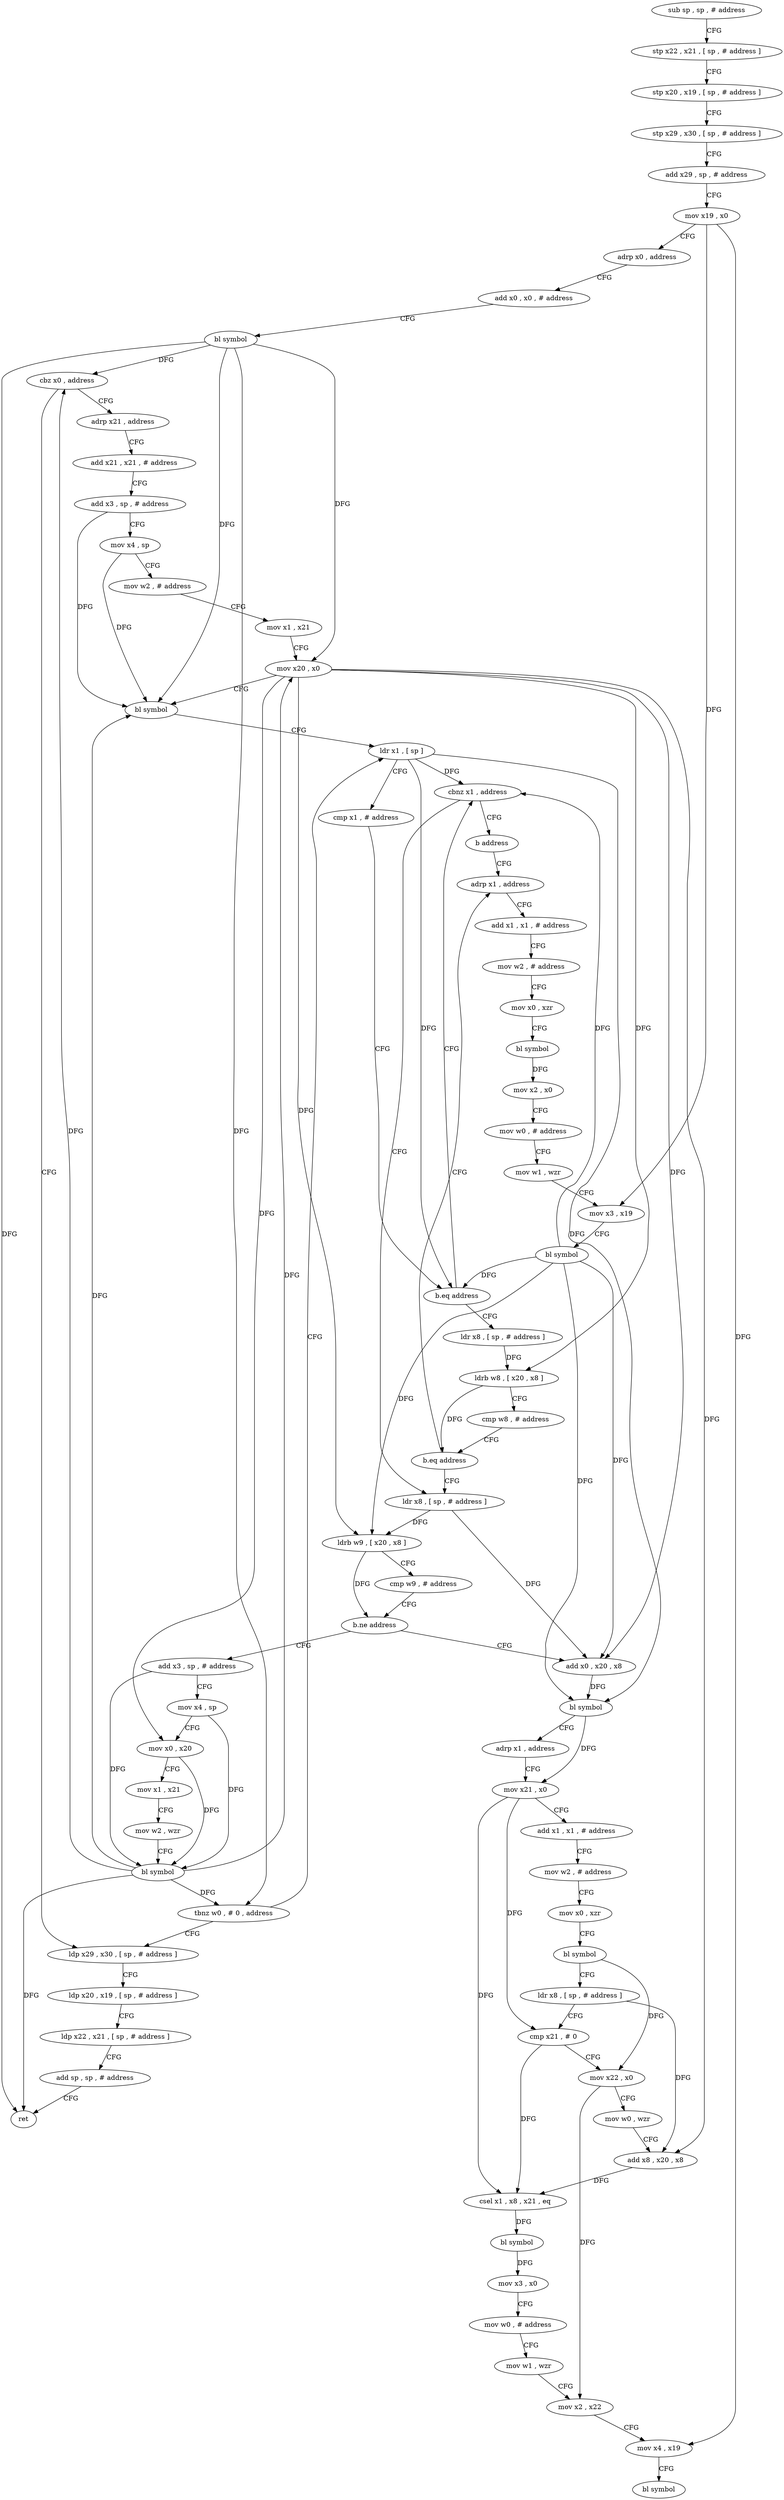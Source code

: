 digraph "func" {
"4253332" [label = "sub sp , sp , # address" ]
"4253336" [label = "stp x22 , x21 , [ sp , # address ]" ]
"4253340" [label = "stp x20 , x19 , [ sp , # address ]" ]
"4253344" [label = "stp x29 , x30 , [ sp , # address ]" ]
"4253348" [label = "add x29 , sp , # address" ]
"4253352" [label = "mov x19 , x0" ]
"4253356" [label = "adrp x0 , address" ]
"4253360" [label = "add x0 , x0 , # address" ]
"4253364" [label = "bl symbol" ]
"4253368" [label = "cbz x0 , address" ]
"4253484" [label = "ldp x29 , x30 , [ sp , # address ]" ]
"4253372" [label = "adrp x21 , address" ]
"4253488" [label = "ldp x20 , x19 , [ sp , # address ]" ]
"4253492" [label = "ldp x22 , x21 , [ sp , # address ]" ]
"4253496" [label = "add sp , sp , # address" ]
"4253500" [label = "ret" ]
"4253376" [label = "add x21 , x21 , # address" ]
"4253380" [label = "add x3 , sp , # address" ]
"4253384" [label = "mov x4 , sp" ]
"4253388" [label = "mov w2 , # address" ]
"4253392" [label = "mov x1 , x21" ]
"4253396" [label = "mov x20 , x0" ]
"4253400" [label = "bl symbol" ]
"4253404" [label = "ldr x1 , [ sp ]" ]
"4253424" [label = "ldr x8 , [ sp , # address ]" ]
"4253428" [label = "ldrb w8 , [ x20 , x8 ]" ]
"4253432" [label = "cmp w8 , # address" ]
"4253436" [label = "b.eq address" ]
"4253504" [label = "adrp x1 , address" ]
"4253440" [label = "ldr x8 , [ sp , # address ]" ]
"4253416" [label = "cbnz x1 , address" ]
"4253420" [label = "b address" ]
"4253508" [label = "add x1 , x1 , # address" ]
"4253512" [label = "mov w2 , # address" ]
"4253516" [label = "mov x0 , xzr" ]
"4253520" [label = "bl symbol" ]
"4253524" [label = "mov x2 , x0" ]
"4253528" [label = "mov w0 , # address" ]
"4253532" [label = "mov w1 , wzr" ]
"4253536" [label = "mov x3 , x19" ]
"4253540" [label = "bl symbol" ]
"4253544" [label = "add x0 , x20 , x8" ]
"4253444" [label = "ldrb w9 , [ x20 , x8 ]" ]
"4253448" [label = "cmp w9 , # address" ]
"4253452" [label = "b.ne address" ]
"4253456" [label = "add x3 , sp , # address" ]
"4253548" [label = "bl symbol" ]
"4253552" [label = "adrp x1 , address" ]
"4253556" [label = "mov x21 , x0" ]
"4253560" [label = "add x1 , x1 , # address" ]
"4253564" [label = "mov w2 , # address" ]
"4253568" [label = "mov x0 , xzr" ]
"4253572" [label = "bl symbol" ]
"4253576" [label = "ldr x8 , [ sp , # address ]" ]
"4253580" [label = "cmp x21 , # 0" ]
"4253584" [label = "mov x22 , x0" ]
"4253588" [label = "mov w0 , wzr" ]
"4253592" [label = "add x8 , x20 , x8" ]
"4253596" [label = "csel x1 , x8 , x21 , eq" ]
"4253600" [label = "bl symbol" ]
"4253604" [label = "mov x3 , x0" ]
"4253608" [label = "mov w0 , # address" ]
"4253612" [label = "mov w1 , wzr" ]
"4253616" [label = "mov x2 , x22" ]
"4253620" [label = "mov x4 , x19" ]
"4253624" [label = "bl symbol" ]
"4253460" [label = "mov x4 , sp" ]
"4253464" [label = "mov x0 , x20" ]
"4253468" [label = "mov x1 , x21" ]
"4253472" [label = "mov w2 , wzr" ]
"4253476" [label = "bl symbol" ]
"4253480" [label = "tbnz w0 , # 0 , address" ]
"4253408" [label = "cmp x1 , # address" ]
"4253412" [label = "b.eq address" ]
"4253332" -> "4253336" [ label = "CFG" ]
"4253336" -> "4253340" [ label = "CFG" ]
"4253340" -> "4253344" [ label = "CFG" ]
"4253344" -> "4253348" [ label = "CFG" ]
"4253348" -> "4253352" [ label = "CFG" ]
"4253352" -> "4253356" [ label = "CFG" ]
"4253352" -> "4253536" [ label = "DFG" ]
"4253352" -> "4253620" [ label = "DFG" ]
"4253356" -> "4253360" [ label = "CFG" ]
"4253360" -> "4253364" [ label = "CFG" ]
"4253364" -> "4253368" [ label = "DFG" ]
"4253364" -> "4253500" [ label = "DFG" ]
"4253364" -> "4253396" [ label = "DFG" ]
"4253364" -> "4253400" [ label = "DFG" ]
"4253364" -> "4253480" [ label = "DFG" ]
"4253368" -> "4253484" [ label = "CFG" ]
"4253368" -> "4253372" [ label = "CFG" ]
"4253484" -> "4253488" [ label = "CFG" ]
"4253372" -> "4253376" [ label = "CFG" ]
"4253488" -> "4253492" [ label = "CFG" ]
"4253492" -> "4253496" [ label = "CFG" ]
"4253496" -> "4253500" [ label = "CFG" ]
"4253376" -> "4253380" [ label = "CFG" ]
"4253380" -> "4253384" [ label = "CFG" ]
"4253380" -> "4253400" [ label = "DFG" ]
"4253384" -> "4253388" [ label = "CFG" ]
"4253384" -> "4253400" [ label = "DFG" ]
"4253388" -> "4253392" [ label = "CFG" ]
"4253392" -> "4253396" [ label = "CFG" ]
"4253396" -> "4253400" [ label = "CFG" ]
"4253396" -> "4253428" [ label = "DFG" ]
"4253396" -> "4253444" [ label = "DFG" ]
"4253396" -> "4253544" [ label = "DFG" ]
"4253396" -> "4253592" [ label = "DFG" ]
"4253396" -> "4253464" [ label = "DFG" ]
"4253400" -> "4253404" [ label = "CFG" ]
"4253404" -> "4253408" [ label = "CFG" ]
"4253404" -> "4253412" [ label = "DFG" ]
"4253404" -> "4253416" [ label = "DFG" ]
"4253404" -> "4253548" [ label = "DFG" ]
"4253424" -> "4253428" [ label = "DFG" ]
"4253428" -> "4253432" [ label = "CFG" ]
"4253428" -> "4253436" [ label = "DFG" ]
"4253432" -> "4253436" [ label = "CFG" ]
"4253436" -> "4253504" [ label = "CFG" ]
"4253436" -> "4253440" [ label = "CFG" ]
"4253504" -> "4253508" [ label = "CFG" ]
"4253440" -> "4253444" [ label = "DFG" ]
"4253440" -> "4253544" [ label = "DFG" ]
"4253416" -> "4253440" [ label = "CFG" ]
"4253416" -> "4253420" [ label = "CFG" ]
"4253420" -> "4253504" [ label = "CFG" ]
"4253508" -> "4253512" [ label = "CFG" ]
"4253512" -> "4253516" [ label = "CFG" ]
"4253516" -> "4253520" [ label = "CFG" ]
"4253520" -> "4253524" [ label = "DFG" ]
"4253524" -> "4253528" [ label = "CFG" ]
"4253528" -> "4253532" [ label = "CFG" ]
"4253532" -> "4253536" [ label = "CFG" ]
"4253536" -> "4253540" [ label = "CFG" ]
"4253540" -> "4253544" [ label = "DFG" ]
"4253540" -> "4253412" [ label = "DFG" ]
"4253540" -> "4253416" [ label = "DFG" ]
"4253540" -> "4253548" [ label = "DFG" ]
"4253540" -> "4253444" [ label = "DFG" ]
"4253544" -> "4253548" [ label = "DFG" ]
"4253444" -> "4253448" [ label = "CFG" ]
"4253444" -> "4253452" [ label = "DFG" ]
"4253448" -> "4253452" [ label = "CFG" ]
"4253452" -> "4253544" [ label = "CFG" ]
"4253452" -> "4253456" [ label = "CFG" ]
"4253456" -> "4253460" [ label = "CFG" ]
"4253456" -> "4253476" [ label = "DFG" ]
"4253548" -> "4253552" [ label = "CFG" ]
"4253548" -> "4253556" [ label = "DFG" ]
"4253552" -> "4253556" [ label = "CFG" ]
"4253556" -> "4253560" [ label = "CFG" ]
"4253556" -> "4253580" [ label = "DFG" ]
"4253556" -> "4253596" [ label = "DFG" ]
"4253560" -> "4253564" [ label = "CFG" ]
"4253564" -> "4253568" [ label = "CFG" ]
"4253568" -> "4253572" [ label = "CFG" ]
"4253572" -> "4253576" [ label = "CFG" ]
"4253572" -> "4253584" [ label = "DFG" ]
"4253576" -> "4253580" [ label = "CFG" ]
"4253576" -> "4253592" [ label = "DFG" ]
"4253580" -> "4253584" [ label = "CFG" ]
"4253580" -> "4253596" [ label = "DFG" ]
"4253584" -> "4253588" [ label = "CFG" ]
"4253584" -> "4253616" [ label = "DFG" ]
"4253588" -> "4253592" [ label = "CFG" ]
"4253592" -> "4253596" [ label = "DFG" ]
"4253596" -> "4253600" [ label = "DFG" ]
"4253600" -> "4253604" [ label = "DFG" ]
"4253604" -> "4253608" [ label = "CFG" ]
"4253608" -> "4253612" [ label = "CFG" ]
"4253612" -> "4253616" [ label = "CFG" ]
"4253616" -> "4253620" [ label = "CFG" ]
"4253620" -> "4253624" [ label = "CFG" ]
"4253460" -> "4253464" [ label = "CFG" ]
"4253460" -> "4253476" [ label = "DFG" ]
"4253464" -> "4253468" [ label = "CFG" ]
"4253464" -> "4253476" [ label = "DFG" ]
"4253468" -> "4253472" [ label = "CFG" ]
"4253472" -> "4253476" [ label = "CFG" ]
"4253476" -> "4253480" [ label = "DFG" ]
"4253476" -> "4253368" [ label = "DFG" ]
"4253476" -> "4253396" [ label = "DFG" ]
"4253476" -> "4253500" [ label = "DFG" ]
"4253476" -> "4253400" [ label = "DFG" ]
"4253480" -> "4253404" [ label = "CFG" ]
"4253480" -> "4253484" [ label = "CFG" ]
"4253408" -> "4253412" [ label = "CFG" ]
"4253412" -> "4253424" [ label = "CFG" ]
"4253412" -> "4253416" [ label = "CFG" ]
}
